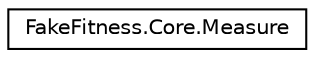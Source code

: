 digraph "Representación gráfica de la clase"
{
  edge [fontname="Helvetica",fontsize="10",labelfontname="Helvetica",labelfontsize="10"];
  node [fontname="Helvetica",fontsize="10",shape=record];
  rankdir="LR";
  Node0 [label="FakeFitness.Core.Measure",height=0.2,width=0.4,color="black", fillcolor="white", style="filled",URL="$class_fake_fitness_1_1_core_1_1_measure.html"];
}
